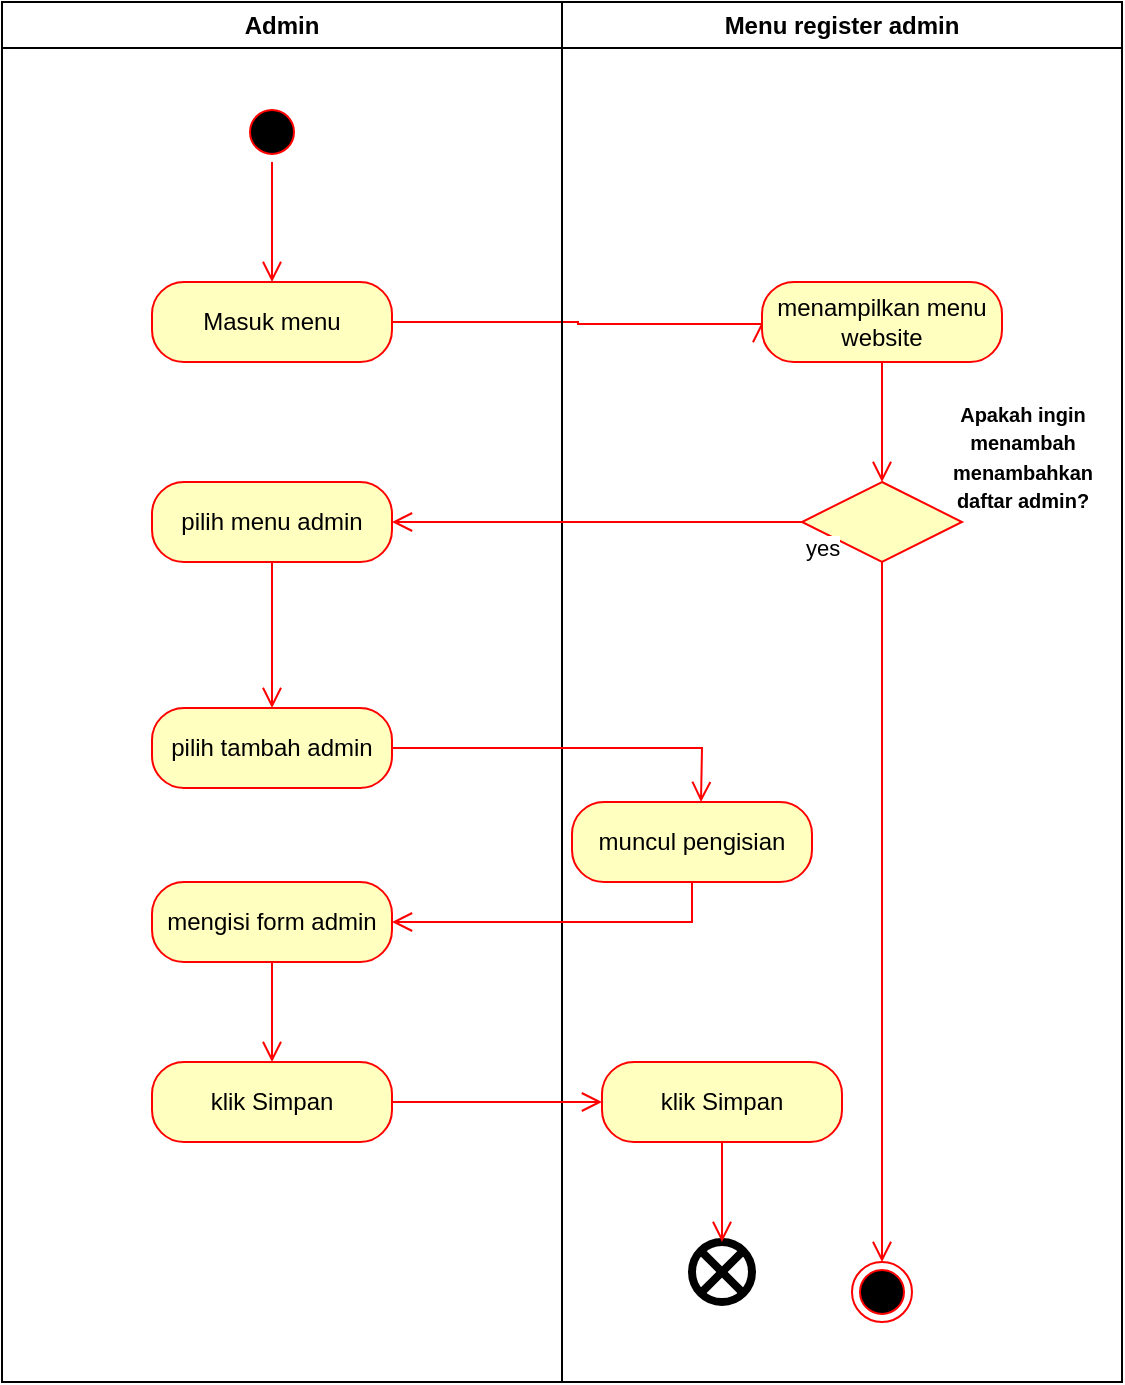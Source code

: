 <mxfile version="21.6.1" type="device">
  <diagram name="Page-1" id="e7e014a7-5840-1c2e-5031-d8a46d1fe8dd">
    <mxGraphModel dx="840" dy="407" grid="1" gridSize="10" guides="1" tooltips="1" connect="1" arrows="1" fold="1" page="1" pageScale="1" pageWidth="1169" pageHeight="826" background="none" math="0" shadow="0">
      <root>
        <mxCell id="0" />
        <mxCell id="1" parent="0" />
        <mxCell id="2" value="Admin" style="swimlane;whiteSpace=wrap" parent="1" vertex="1">
          <mxGeometry x="150" y="20" width="280" height="690" as="geometry" />
        </mxCell>
        <mxCell id="coWxCeMdqgrI4QlaSuaD-64" value="" style="ellipse;html=1;shape=startState;fillColor=#000000;strokeColor=#ff0000;" parent="2" vertex="1">
          <mxGeometry x="120" y="50" width="30" height="30" as="geometry" />
        </mxCell>
        <mxCell id="coWxCeMdqgrI4QlaSuaD-65" value="" style="edgeStyle=orthogonalEdgeStyle;html=1;verticalAlign=bottom;endArrow=open;endSize=8;strokeColor=#ff0000;rounded=0;" parent="2" source="coWxCeMdqgrI4QlaSuaD-64" edge="1">
          <mxGeometry relative="1" as="geometry">
            <mxPoint x="135" y="140" as="targetPoint" />
          </mxGeometry>
        </mxCell>
        <mxCell id="coWxCeMdqgrI4QlaSuaD-66" value="Masuk menu" style="rounded=1;whiteSpace=wrap;html=1;arcSize=40;fontColor=#000000;fillColor=#ffffc0;strokeColor=#ff0000;" parent="2" vertex="1">
          <mxGeometry x="75" y="140" width="120" height="40" as="geometry" />
        </mxCell>
        <mxCell id="coWxCeMdqgrI4QlaSuaD-67" value="" style="edgeStyle=orthogonalEdgeStyle;html=1;verticalAlign=bottom;endArrow=open;endSize=8;strokeColor=#ff0000;rounded=0;" parent="2" source="coWxCeMdqgrI4QlaSuaD-66" edge="1">
          <mxGeometry relative="1" as="geometry">
            <mxPoint x="380" y="160" as="targetPoint" />
            <Array as="points">
              <mxPoint x="288" y="160" />
              <mxPoint x="288" y="161" />
            </Array>
          </mxGeometry>
        </mxCell>
        <mxCell id="YcXmiPu983y7gy3dxmur-3" value="pilih menu admin" style="rounded=1;whiteSpace=wrap;html=1;arcSize=40;fontColor=#000000;fillColor=#ffffc0;strokeColor=#ff0000;" parent="2" vertex="1">
          <mxGeometry x="75" y="240" width="120" height="40" as="geometry" />
        </mxCell>
        <mxCell id="YcXmiPu983y7gy3dxmur-25" value="pilih tambah admin" style="rounded=1;whiteSpace=wrap;html=1;arcSize=40;fontColor=#000000;fillColor=#ffffc0;strokeColor=#ff0000;" parent="2" vertex="1">
          <mxGeometry x="75" y="353" width="120" height="40" as="geometry" />
        </mxCell>
        <mxCell id="YcXmiPu983y7gy3dxmur-4" value="" style="edgeStyle=orthogonalEdgeStyle;html=1;verticalAlign=bottom;endArrow=open;endSize=8;strokeColor=#ff0000;rounded=0;entryX=0.5;entryY=0;entryDx=0;entryDy=0;" parent="2" source="YcXmiPu983y7gy3dxmur-3" edge="1" target="YcXmiPu983y7gy3dxmur-25">
          <mxGeometry relative="1" as="geometry">
            <mxPoint x="135" y="340" as="targetPoint" />
            <Array as="points" />
          </mxGeometry>
        </mxCell>
        <mxCell id="vQlBAieRCh5pPqpgaIJZ-6" value="mengisi form admin" style="rounded=1;whiteSpace=wrap;html=1;arcSize=40;fontColor=#000000;fillColor=#ffffc0;strokeColor=#ff0000;" vertex="1" parent="2">
          <mxGeometry x="75" y="440" width="120" height="40" as="geometry" />
        </mxCell>
        <mxCell id="vQlBAieRCh5pPqpgaIJZ-8" value="" style="edgeStyle=orthogonalEdgeStyle;html=1;verticalAlign=bottom;endArrow=open;endSize=8;strokeColor=#ff0000;rounded=0;exitX=0.5;exitY=1;exitDx=0;exitDy=0;entryX=0.5;entryY=0;entryDx=0;entryDy=0;" edge="1" parent="2" source="vQlBAieRCh5pPqpgaIJZ-6" target="vQlBAieRCh5pPqpgaIJZ-9">
          <mxGeometry relative="1" as="geometry">
            <mxPoint x="135" y="550" as="targetPoint" />
            <mxPoint x="225" y="560" as="sourcePoint" />
          </mxGeometry>
        </mxCell>
        <mxCell id="vQlBAieRCh5pPqpgaIJZ-9" value="klik Simpan" style="rounded=1;whiteSpace=wrap;html=1;arcSize=40;fontColor=#000000;fillColor=#ffffc0;strokeColor=#ff0000;" vertex="1" parent="2">
          <mxGeometry x="75" y="530" width="120" height="40" as="geometry" />
        </mxCell>
        <mxCell id="3" value="Menu register admin" style="swimlane;whiteSpace=wrap;startSize=23;strokeColor=default;" parent="1" vertex="1">
          <mxGeometry x="430" y="20" width="280" height="690" as="geometry" />
        </mxCell>
        <mxCell id="coWxCeMdqgrI4QlaSuaD-70" value="menampilkan menu website" style="rounded=1;whiteSpace=wrap;html=1;arcSize=40;fontColor=#000000;fillColor=#ffffc0;strokeColor=#ff0000;" parent="3" vertex="1">
          <mxGeometry x="100" y="140" width="120" height="40" as="geometry" />
        </mxCell>
        <mxCell id="coWxCeMdqgrI4QlaSuaD-71" value="" style="edgeStyle=orthogonalEdgeStyle;html=1;verticalAlign=bottom;endArrow=open;endSize=8;strokeColor=#ff0000;rounded=0;" parent="3" source="coWxCeMdqgrI4QlaSuaD-70" edge="1">
          <mxGeometry relative="1" as="geometry">
            <mxPoint x="160" y="240" as="targetPoint" />
          </mxGeometry>
        </mxCell>
        <mxCell id="coWxCeMdqgrI4QlaSuaD-109" value="" style="ellipse;html=1;shape=endState;fillColor=#000000;strokeColor=#ff0000;" parent="3" vertex="1">
          <mxGeometry x="145" y="630" width="30" height="30" as="geometry" />
        </mxCell>
        <mxCell id="YcXmiPu983y7gy3dxmur-21" value="" style="rhombus;whiteSpace=wrap;html=1;fontColor=#000000;fillColor=#ffffc0;strokeColor=#ff0000;" parent="3" vertex="1">
          <mxGeometry x="120" y="240" width="80" height="40" as="geometry" />
        </mxCell>
        <mxCell id="YcXmiPu983y7gy3dxmur-22" value="" style="edgeStyle=orthogonalEdgeStyle;html=1;align=left;verticalAlign=bottom;endArrow=open;endSize=8;strokeColor=#ff0000;rounded=0;exitX=0.5;exitY=1;exitDx=0;exitDy=0;entryX=0.5;entryY=0;entryDx=0;entryDy=0;" parent="3" source="YcXmiPu983y7gy3dxmur-21" target="coWxCeMdqgrI4QlaSuaD-109" edge="1">
          <mxGeometry x="-1" relative="1" as="geometry">
            <mxPoint x="160" y="410" as="targetPoint" />
          </mxGeometry>
        </mxCell>
        <mxCell id="YcXmiPu983y7gy3dxmur-24" value="&lt;font style=&quot;font-size: 10px;&quot;&gt;Apakah ingin&lt;br&gt;menambah &lt;br&gt;menambahkan &lt;br&gt;daftar admin?&lt;/font&gt;" style="text;align=center;fontStyle=1;verticalAlign=middle;spacingLeft=3;spacingRight=3;strokeColor=none;rotatable=0;points=[[0,0.5],[1,0.5]];portConstraint=eastwest;html=1;" parent="3" vertex="1">
          <mxGeometry x="190" y="214" width="80" height="26" as="geometry" />
        </mxCell>
        <mxCell id="YcXmiPu983y7gy3dxmur-30" value="" style="edgeStyle=orthogonalEdgeStyle;html=1;verticalAlign=bottom;endArrow=open;endSize=8;strokeColor=#ff0000;rounded=0;exitX=1;exitY=0.5;exitDx=0;exitDy=0;" parent="3" source="YcXmiPu983y7gy3dxmur-25" edge="1">
          <mxGeometry relative="1" as="geometry">
            <mxPoint x="69.5" y="400" as="targetPoint" />
            <mxPoint x="69.5" y="340" as="sourcePoint" />
          </mxGeometry>
        </mxCell>
        <mxCell id="vQlBAieRCh5pPqpgaIJZ-4" value="muncul pengisian" style="rounded=1;whiteSpace=wrap;html=1;arcSize=40;fontColor=#000000;fillColor=#ffffc0;strokeColor=#ff0000;" vertex="1" parent="3">
          <mxGeometry x="5" y="400" width="120" height="40" as="geometry" />
        </mxCell>
        <mxCell id="YcXmiPu983y7gy3dxmur-36" value="" style="verticalLabelPosition=bottom;verticalAlign=top;html=1;shape=mxgraph.flowchart.or;strokeWidth=4;" parent="3" vertex="1">
          <mxGeometry x="65" y="620" width="30" height="30" as="geometry" />
        </mxCell>
        <mxCell id="vQlBAieRCh5pPqpgaIJZ-11" value="klik Simpan" style="rounded=1;whiteSpace=wrap;html=1;arcSize=40;fontColor=#000000;fillColor=#ffffc0;strokeColor=#ff0000;" vertex="1" parent="3">
          <mxGeometry x="20" y="530" width="120" height="40" as="geometry" />
        </mxCell>
        <mxCell id="vQlBAieRCh5pPqpgaIJZ-13" value="" style="edgeStyle=orthogonalEdgeStyle;html=1;verticalAlign=bottom;endArrow=open;endSize=8;strokeColor=#ff0000;rounded=0;exitX=0.5;exitY=1;exitDx=0;exitDy=0;entryX=0.5;entryY=0;entryDx=0;entryDy=0;entryPerimeter=0;" edge="1" parent="3" source="vQlBAieRCh5pPqpgaIJZ-11" target="YcXmiPu983y7gy3dxmur-36">
          <mxGeometry relative="1" as="geometry">
            <mxPoint x="185" y="590" as="targetPoint" />
            <mxPoint x="80" y="590" as="sourcePoint" />
            <Array as="points" />
          </mxGeometry>
        </mxCell>
        <mxCell id="YcXmiPu983y7gy3dxmur-23" value="yes" style="edgeStyle=orthogonalEdgeStyle;html=1;align=left;verticalAlign=top;endArrow=open;endSize=8;strokeColor=#ff0000;rounded=0;exitX=0;exitY=0.5;exitDx=0;exitDy=0;entryX=1;entryY=0.5;entryDx=0;entryDy=0;" parent="1" source="YcXmiPu983y7gy3dxmur-21" target="YcXmiPu983y7gy3dxmur-3" edge="1">
          <mxGeometry x="-1" relative="1" as="geometry">
            <mxPoint x="590" y="360" as="targetPoint" />
          </mxGeometry>
        </mxCell>
        <mxCell id="vQlBAieRCh5pPqpgaIJZ-5" value="" style="edgeStyle=orthogonalEdgeStyle;html=1;verticalAlign=bottom;endArrow=open;endSize=8;strokeColor=#ff0000;rounded=0;exitX=0.5;exitY=1;exitDx=0;exitDy=0;entryX=1;entryY=0.5;entryDx=0;entryDy=0;" edge="1" parent="1" source="vQlBAieRCh5pPqpgaIJZ-4" target="vQlBAieRCh5pPqpgaIJZ-6">
          <mxGeometry relative="1" as="geometry">
            <mxPoint x="495" y="524" as="targetPoint" />
            <mxPoint x="395" y="560" as="sourcePoint" />
          </mxGeometry>
        </mxCell>
        <mxCell id="vQlBAieRCh5pPqpgaIJZ-12" value="" style="edgeStyle=orthogonalEdgeStyle;html=1;verticalAlign=bottom;endArrow=open;endSize=8;strokeColor=#ff0000;rounded=0;exitX=1;exitY=0.5;exitDx=0;exitDy=0;entryX=0;entryY=0.5;entryDx=0;entryDy=0;" edge="1" parent="1" source="vQlBAieRCh5pPqpgaIJZ-9" target="vQlBAieRCh5pPqpgaIJZ-11">
          <mxGeometry relative="1" as="geometry">
            <mxPoint x="380" y="610" as="targetPoint" />
            <mxPoint x="380" y="560" as="sourcePoint" />
            <Array as="points" />
          </mxGeometry>
        </mxCell>
      </root>
    </mxGraphModel>
  </diagram>
</mxfile>
